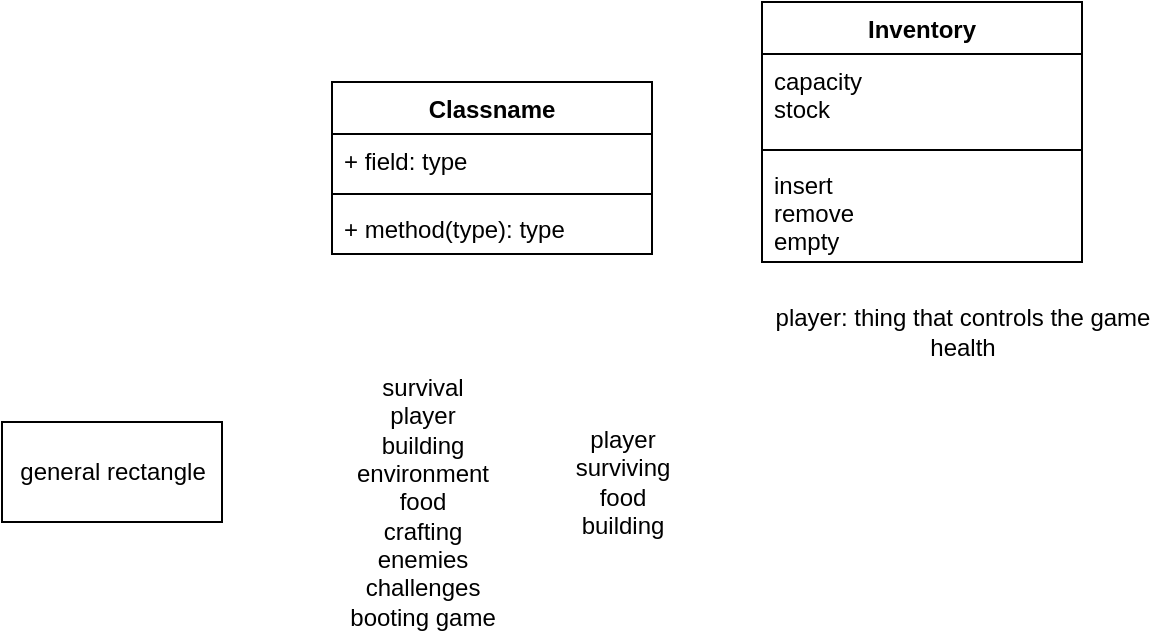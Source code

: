 <mxfile version="13.6.9" type="github">
  <diagram id="5D8qNTRdmMwEj9FWk4MJ" name="Page-1">
    <mxGraphModel dx="402" dy="751" grid="1" gridSize="10" guides="1" tooltips="1" connect="1" arrows="1" fold="1" page="1" pageScale="1" pageWidth="850" pageHeight="1100" math="0" shadow="0">
      <root>
        <mxCell id="0" />
        <mxCell id="1" parent="0" />
        <mxCell id="MEVf47uuEOEAfszPCme5-1" value="general rectangle" style="html=1;" parent="1" vertex="1">
          <mxGeometry x="100" y="340" width="110" height="50" as="geometry" />
        </mxCell>
        <mxCell id="P3mPxScj2Zqd-la4n4Jk-1" value="survival&lt;br&gt;player&lt;br&gt;building&lt;br&gt;environment&lt;br&gt;food&lt;br&gt;crafting&lt;br&gt;enemies&lt;br&gt;challenges&lt;br&gt;booting game" style="text;html=1;align=center;verticalAlign=middle;resizable=0;points=[];autosize=1;" vertex="1" parent="1">
          <mxGeometry x="265" y="315" width="90" height="130" as="geometry" />
        </mxCell>
        <mxCell id="MEVf47uuEOEAfszPCme5-2" value="Classname" style="swimlane;fontStyle=1;align=center;verticalAlign=top;childLayout=stackLayout;horizontal=1;startSize=26;horizontalStack=0;resizeParent=1;resizeParentMax=0;resizeLast=0;collapsible=1;marginBottom=0;" parent="1" vertex="1">
          <mxGeometry x="265" y="170" width="160" height="86" as="geometry" />
        </mxCell>
        <mxCell id="MEVf47uuEOEAfszPCme5-3" value="+ field: type" style="text;strokeColor=none;fillColor=none;align=left;verticalAlign=top;spacingLeft=4;spacingRight=4;overflow=hidden;rotatable=0;points=[[0,0.5],[1,0.5]];portConstraint=eastwest;" parent="MEVf47uuEOEAfszPCme5-2" vertex="1">
          <mxGeometry y="26" width="160" height="26" as="geometry" />
        </mxCell>
        <mxCell id="MEVf47uuEOEAfszPCme5-4" value="" style="line;strokeWidth=1;fillColor=none;align=left;verticalAlign=middle;spacingTop=-1;spacingLeft=3;spacingRight=3;rotatable=0;labelPosition=right;points=[];portConstraint=eastwest;" parent="MEVf47uuEOEAfszPCme5-2" vertex="1">
          <mxGeometry y="52" width="160" height="8" as="geometry" />
        </mxCell>
        <mxCell id="MEVf47uuEOEAfszPCme5-5" value="+ method(type): type" style="text;strokeColor=none;fillColor=none;align=left;verticalAlign=top;spacingLeft=4;spacingRight=4;overflow=hidden;rotatable=0;points=[[0,0.5],[1,0.5]];portConstraint=eastwest;" parent="MEVf47uuEOEAfszPCme5-2" vertex="1">
          <mxGeometry y="60" width="160" height="26" as="geometry" />
        </mxCell>
        <mxCell id="P3mPxScj2Zqd-la4n4Jk-2" value="player&lt;br&gt;surviving&lt;br&gt;food&lt;br&gt;building" style="text;html=1;align=center;verticalAlign=middle;resizable=0;points=[];autosize=1;" vertex="1" parent="1">
          <mxGeometry x="380" y="340" width="60" height="60" as="geometry" />
        </mxCell>
        <mxCell id="P3mPxScj2Zqd-la4n4Jk-3" value="player: thing that controls the game&lt;br&gt;health&lt;br&gt;" style="text;html=1;align=center;verticalAlign=middle;resizable=0;points=[];autosize=1;" vertex="1" parent="1">
          <mxGeometry x="480" y="280" width="200" height="30" as="geometry" />
        </mxCell>
        <mxCell id="P3mPxScj2Zqd-la4n4Jk-4" value="Inventory" style="swimlane;fontStyle=1;align=center;verticalAlign=top;childLayout=stackLayout;horizontal=1;startSize=26;horizontalStack=0;resizeParent=1;resizeParentMax=0;resizeLast=0;collapsible=1;marginBottom=0;" vertex="1" parent="1">
          <mxGeometry x="480" y="130" width="160" height="130" as="geometry" />
        </mxCell>
        <mxCell id="P3mPxScj2Zqd-la4n4Jk-5" value="capacity&#xa;stock&#xa;" style="text;strokeColor=none;fillColor=none;align=left;verticalAlign=top;spacingLeft=4;spacingRight=4;overflow=hidden;rotatable=0;points=[[0,0.5],[1,0.5]];portConstraint=eastwest;" vertex="1" parent="P3mPxScj2Zqd-la4n4Jk-4">
          <mxGeometry y="26" width="160" height="44" as="geometry" />
        </mxCell>
        <mxCell id="P3mPxScj2Zqd-la4n4Jk-6" value="" style="line;strokeWidth=1;fillColor=none;align=left;verticalAlign=middle;spacingTop=-1;spacingLeft=3;spacingRight=3;rotatable=0;labelPosition=right;points=[];portConstraint=eastwest;" vertex="1" parent="P3mPxScj2Zqd-la4n4Jk-4">
          <mxGeometry y="70" width="160" height="8" as="geometry" />
        </mxCell>
        <mxCell id="P3mPxScj2Zqd-la4n4Jk-7" value="insert&#xa;remove&#xa;empty" style="text;strokeColor=none;fillColor=none;align=left;verticalAlign=top;spacingLeft=4;spacingRight=4;overflow=hidden;rotatable=0;points=[[0,0.5],[1,0.5]];portConstraint=eastwest;" vertex="1" parent="P3mPxScj2Zqd-la4n4Jk-4">
          <mxGeometry y="78" width="160" height="52" as="geometry" />
        </mxCell>
      </root>
    </mxGraphModel>
  </diagram>
</mxfile>
